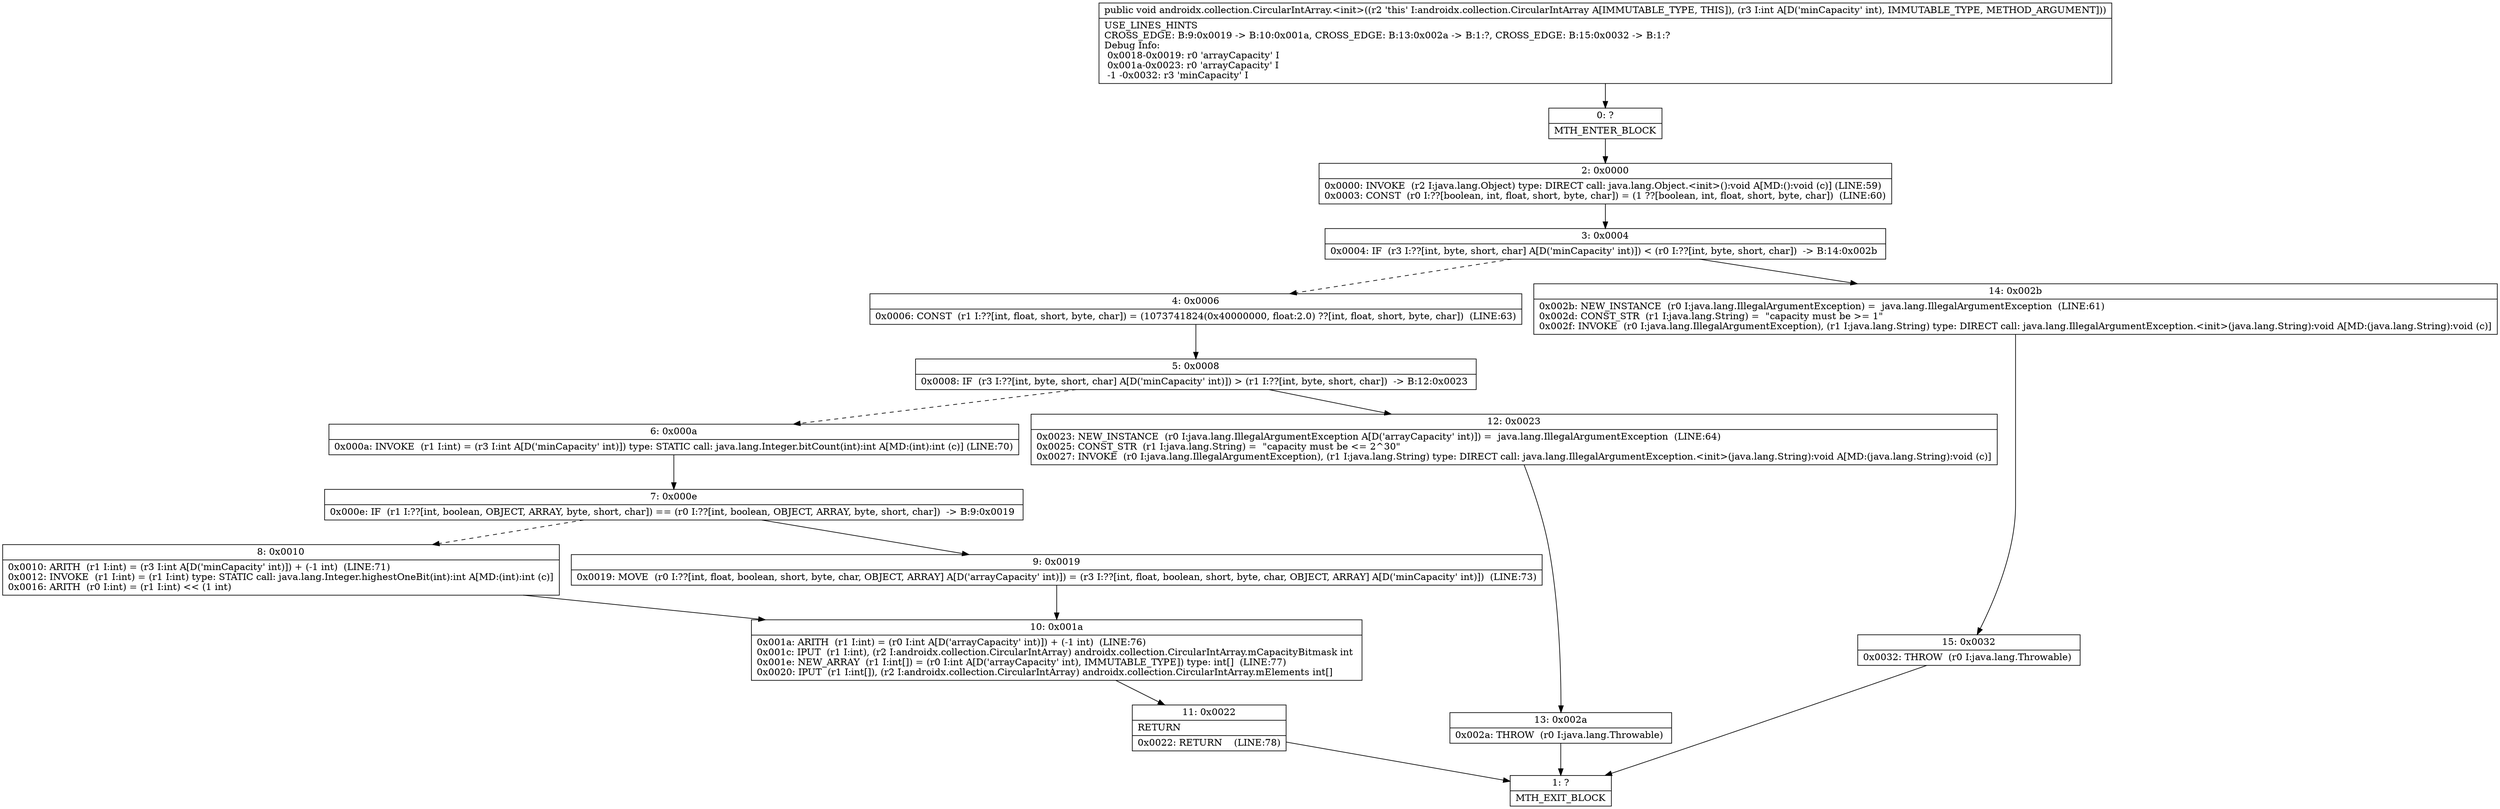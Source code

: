 digraph "CFG forandroidx.collection.CircularIntArray.\<init\>(I)V" {
Node_0 [shape=record,label="{0\:\ ?|MTH_ENTER_BLOCK\l}"];
Node_2 [shape=record,label="{2\:\ 0x0000|0x0000: INVOKE  (r2 I:java.lang.Object) type: DIRECT call: java.lang.Object.\<init\>():void A[MD:():void (c)] (LINE:59)\l0x0003: CONST  (r0 I:??[boolean, int, float, short, byte, char]) = (1 ??[boolean, int, float, short, byte, char])  (LINE:60)\l}"];
Node_3 [shape=record,label="{3\:\ 0x0004|0x0004: IF  (r3 I:??[int, byte, short, char] A[D('minCapacity' int)]) \< (r0 I:??[int, byte, short, char])  \-\> B:14:0x002b \l}"];
Node_4 [shape=record,label="{4\:\ 0x0006|0x0006: CONST  (r1 I:??[int, float, short, byte, char]) = (1073741824(0x40000000, float:2.0) ??[int, float, short, byte, char])  (LINE:63)\l}"];
Node_5 [shape=record,label="{5\:\ 0x0008|0x0008: IF  (r3 I:??[int, byte, short, char] A[D('minCapacity' int)]) \> (r1 I:??[int, byte, short, char])  \-\> B:12:0x0023 \l}"];
Node_6 [shape=record,label="{6\:\ 0x000a|0x000a: INVOKE  (r1 I:int) = (r3 I:int A[D('minCapacity' int)]) type: STATIC call: java.lang.Integer.bitCount(int):int A[MD:(int):int (c)] (LINE:70)\l}"];
Node_7 [shape=record,label="{7\:\ 0x000e|0x000e: IF  (r1 I:??[int, boolean, OBJECT, ARRAY, byte, short, char]) == (r0 I:??[int, boolean, OBJECT, ARRAY, byte, short, char])  \-\> B:9:0x0019 \l}"];
Node_8 [shape=record,label="{8\:\ 0x0010|0x0010: ARITH  (r1 I:int) = (r3 I:int A[D('minCapacity' int)]) + (\-1 int)  (LINE:71)\l0x0012: INVOKE  (r1 I:int) = (r1 I:int) type: STATIC call: java.lang.Integer.highestOneBit(int):int A[MD:(int):int (c)]\l0x0016: ARITH  (r0 I:int) = (r1 I:int) \<\< (1 int) \l}"];
Node_10 [shape=record,label="{10\:\ 0x001a|0x001a: ARITH  (r1 I:int) = (r0 I:int A[D('arrayCapacity' int)]) + (\-1 int)  (LINE:76)\l0x001c: IPUT  (r1 I:int), (r2 I:androidx.collection.CircularIntArray) androidx.collection.CircularIntArray.mCapacityBitmask int \l0x001e: NEW_ARRAY  (r1 I:int[]) = (r0 I:int A[D('arrayCapacity' int), IMMUTABLE_TYPE]) type: int[]  (LINE:77)\l0x0020: IPUT  (r1 I:int[]), (r2 I:androidx.collection.CircularIntArray) androidx.collection.CircularIntArray.mElements int[] \l}"];
Node_11 [shape=record,label="{11\:\ 0x0022|RETURN\l|0x0022: RETURN    (LINE:78)\l}"];
Node_1 [shape=record,label="{1\:\ ?|MTH_EXIT_BLOCK\l}"];
Node_9 [shape=record,label="{9\:\ 0x0019|0x0019: MOVE  (r0 I:??[int, float, boolean, short, byte, char, OBJECT, ARRAY] A[D('arrayCapacity' int)]) = (r3 I:??[int, float, boolean, short, byte, char, OBJECT, ARRAY] A[D('minCapacity' int)])  (LINE:73)\l}"];
Node_12 [shape=record,label="{12\:\ 0x0023|0x0023: NEW_INSTANCE  (r0 I:java.lang.IllegalArgumentException A[D('arrayCapacity' int)]) =  java.lang.IllegalArgumentException  (LINE:64)\l0x0025: CONST_STR  (r1 I:java.lang.String) =  \"capacity must be \<= 2^30\" \l0x0027: INVOKE  (r0 I:java.lang.IllegalArgumentException), (r1 I:java.lang.String) type: DIRECT call: java.lang.IllegalArgumentException.\<init\>(java.lang.String):void A[MD:(java.lang.String):void (c)]\l}"];
Node_13 [shape=record,label="{13\:\ 0x002a|0x002a: THROW  (r0 I:java.lang.Throwable) \l}"];
Node_14 [shape=record,label="{14\:\ 0x002b|0x002b: NEW_INSTANCE  (r0 I:java.lang.IllegalArgumentException) =  java.lang.IllegalArgumentException  (LINE:61)\l0x002d: CONST_STR  (r1 I:java.lang.String) =  \"capacity must be \>= 1\" \l0x002f: INVOKE  (r0 I:java.lang.IllegalArgumentException), (r1 I:java.lang.String) type: DIRECT call: java.lang.IllegalArgumentException.\<init\>(java.lang.String):void A[MD:(java.lang.String):void (c)]\l}"];
Node_15 [shape=record,label="{15\:\ 0x0032|0x0032: THROW  (r0 I:java.lang.Throwable) \l}"];
MethodNode[shape=record,label="{public void androidx.collection.CircularIntArray.\<init\>((r2 'this' I:androidx.collection.CircularIntArray A[IMMUTABLE_TYPE, THIS]), (r3 I:int A[D('minCapacity' int), IMMUTABLE_TYPE, METHOD_ARGUMENT]))  | USE_LINES_HINTS\lCROSS_EDGE: B:9:0x0019 \-\> B:10:0x001a, CROSS_EDGE: B:13:0x002a \-\> B:1:?, CROSS_EDGE: B:15:0x0032 \-\> B:1:?\lDebug Info:\l  0x0018\-0x0019: r0 'arrayCapacity' I\l  0x001a\-0x0023: r0 'arrayCapacity' I\l  \-1 \-0x0032: r3 'minCapacity' I\l}"];
MethodNode -> Node_0;Node_0 -> Node_2;
Node_2 -> Node_3;
Node_3 -> Node_4[style=dashed];
Node_3 -> Node_14;
Node_4 -> Node_5;
Node_5 -> Node_6[style=dashed];
Node_5 -> Node_12;
Node_6 -> Node_7;
Node_7 -> Node_8[style=dashed];
Node_7 -> Node_9;
Node_8 -> Node_10;
Node_10 -> Node_11;
Node_11 -> Node_1;
Node_9 -> Node_10;
Node_12 -> Node_13;
Node_13 -> Node_1;
Node_14 -> Node_15;
Node_15 -> Node_1;
}

